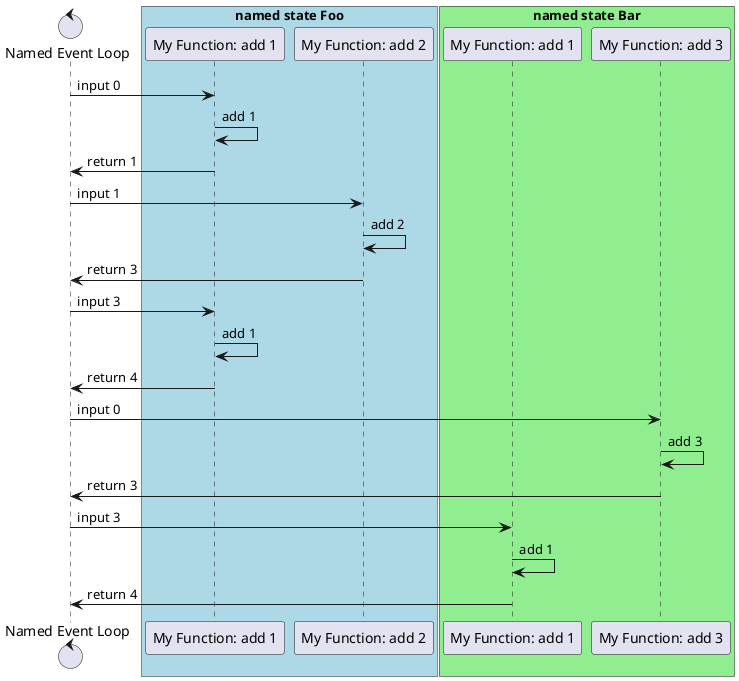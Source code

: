 @startuml
control "Named Event Loop" as el

box "named state Foo" #LightBlue
participant "My Function: add 1" as my1
participant "My Function: add 2" as my2
end box

box "named state Bar" #LightGreen
participant "My Function: add 1" as my4
participant "My Function: add 3" as my3
end box

el  -> my1 : input 0
my1 -> my1 : add 1
el  <- my1 : return 1


el ->  my2 : input 1
my2 -> my2 : add 2
el  <- my2 : return 3


el -> my1  : input 3
my1 -> my1 : add 1
el  <- my1 : return 4


el ->  my3 : input 0
my3 -> my3 : add 3
el  <- my3 : return 3

el ->  my4 : input 3
my4 -> my4 : add 1
el  <- my4 : return 4
@enduml


